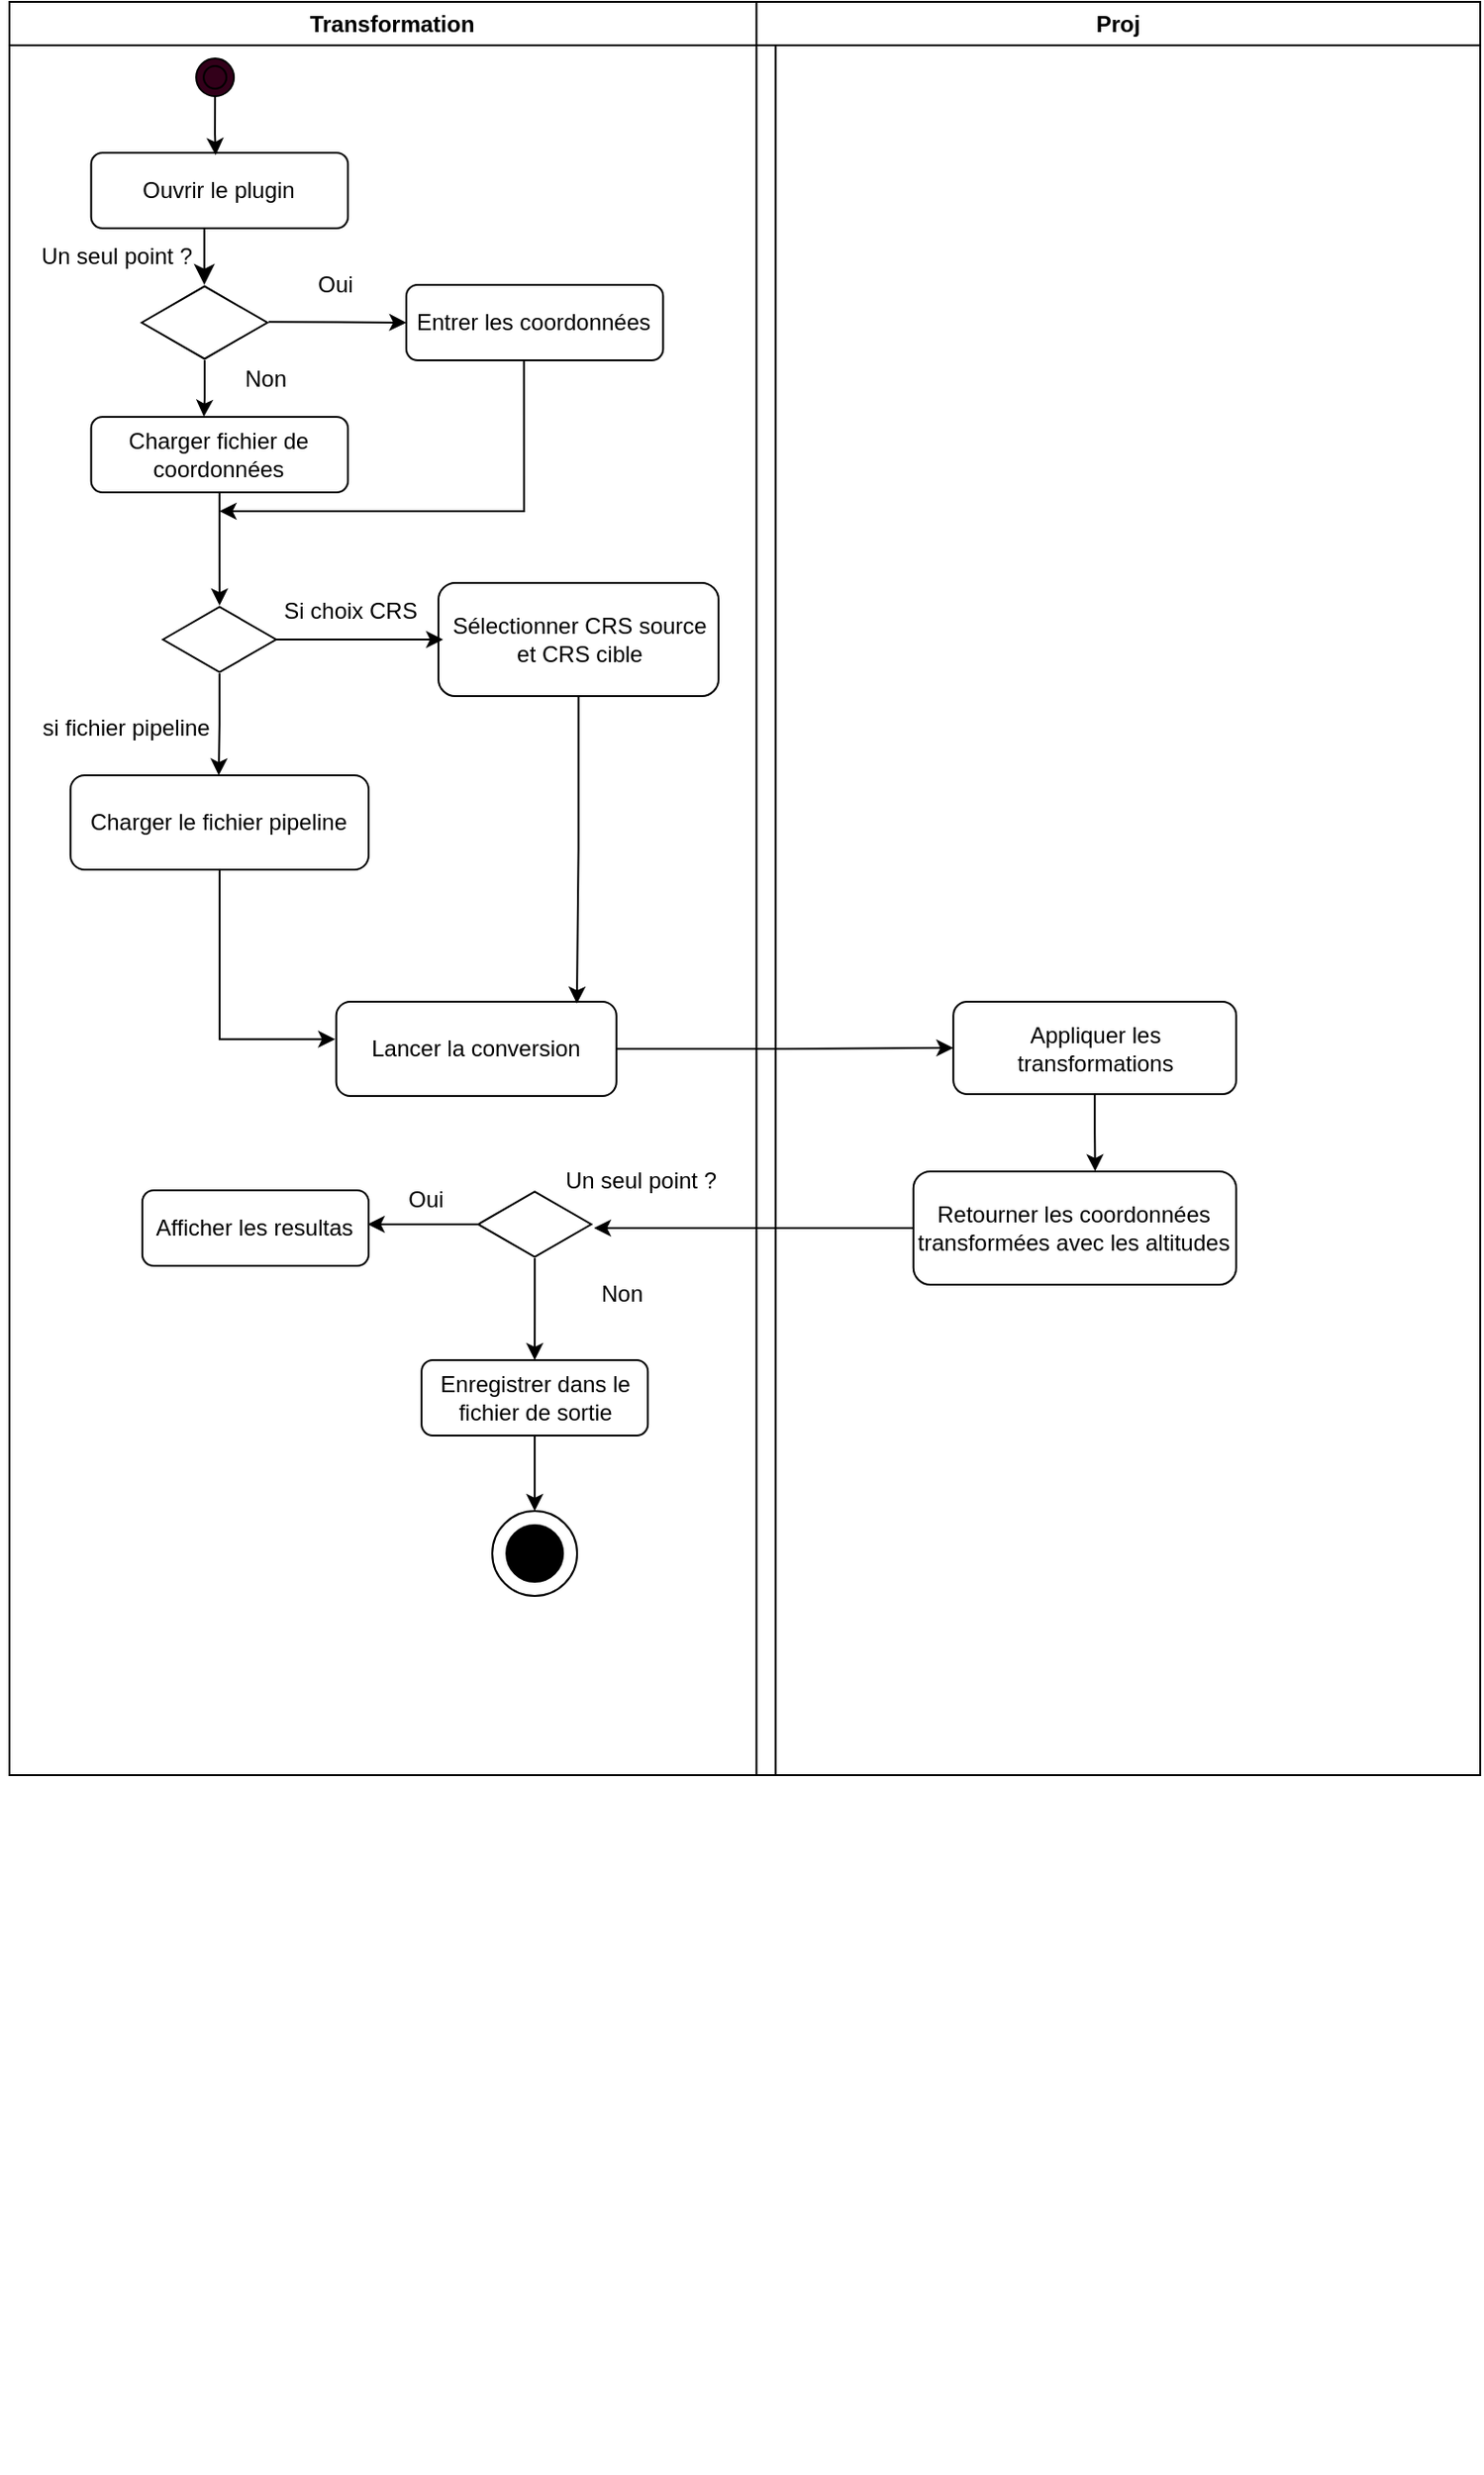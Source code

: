 <mxfile version="26.0.8">
  <diagram id="C5RBs43oDa-KdzZeNtuy" name="Page-1">
    <mxGraphModel dx="2298" dy="938" grid="1" gridSize="10" guides="1" tooltips="1" connect="1" arrows="1" fold="1" page="1" pageScale="1" pageWidth="827" pageHeight="1169" math="0" shadow="0">
      <root>
        <mxCell id="WIyWlLk6GJQsqaUBKTNV-0" />
        <mxCell id="WIyWlLk6GJQsqaUBKTNV-1" parent="WIyWlLk6GJQsqaUBKTNV-0" />
        <mxCell id="r1bhMPgMQMYkA-19FHw3-38" value="" style="group" parent="WIyWlLk6GJQsqaUBKTNV-1" vertex="1" connectable="0">
          <mxGeometry x="20" y="30" width="780" height="1310" as="geometry" />
        </mxCell>
        <mxCell id="r1bhMPgMQMYkA-19FHw3-5" value="Transformation" style="swimlane;whiteSpace=wrap;html=1;" parent="r1bhMPgMQMYkA-19FHw3-38" vertex="1">
          <mxGeometry width="406.31" height="940" as="geometry" />
        </mxCell>
        <mxCell id="r1bhMPgMQMYkA-19FHw3-8" value="Ouvrir le plugin" style="rounded=1;whiteSpace=wrap;html=1;" parent="r1bhMPgMQMYkA-19FHw3-5" vertex="1">
          <mxGeometry x="43.333" y="80" width="136.19" height="40" as="geometry" />
        </mxCell>
        <mxCell id="r1bhMPgMQMYkA-19FHw3-11" value="" style="edgeStyle=orthogonalEdgeStyle;rounded=0;orthogonalLoop=1;jettySize=auto;html=1;entryX=0.485;entryY=0.03;entryDx=0;entryDy=0;entryPerimeter=0;" parent="r1bhMPgMQMYkA-19FHw3-5" source="r1bhMPgMQMYkA-19FHw3-10" target="r1bhMPgMQMYkA-19FHw3-8" edge="1">
          <mxGeometry relative="1" as="geometry">
            <mxPoint x="111.429" y="40" as="sourcePoint" />
          </mxGeometry>
        </mxCell>
        <mxCell id="r1bhMPgMQMYkA-19FHw3-10" value="" style="ellipse;shape=doubleEllipse;whiteSpace=wrap;html=1;aspect=fixed;fillColor=#33001A;" parent="r1bhMPgMQMYkA-19FHw3-5" vertex="1">
          <mxGeometry x="99.048" y="30" width="20" height="20" as="geometry" />
        </mxCell>
        <mxCell id="r1bhMPgMQMYkA-19FHw3-13" value="" style="edgeStyle=segmentEdgeStyle;endArrow=classic;html=1;curved=0;rounded=0;endSize=8;startSize=8;exitX=0.5;exitY=1;exitDx=0;exitDy=0;" parent="r1bhMPgMQMYkA-19FHw3-5" edge="1">
          <mxGeometry width="50" height="50" relative="1" as="geometry">
            <mxPoint x="103.349" y="120" as="sourcePoint" />
            <mxPoint x="103.349" y="150" as="targetPoint" />
          </mxGeometry>
        </mxCell>
        <mxCell id="r1bhMPgMQMYkA-19FHw3-25" style="edgeStyle=orthogonalEdgeStyle;rounded=0;orthogonalLoop=1;jettySize=auto;html=1;" parent="r1bhMPgMQMYkA-19FHw3-5" source="r1bhMPgMQMYkA-19FHw3-14" edge="1">
          <mxGeometry relative="1" as="geometry">
            <mxPoint x="111.429" y="320" as="targetPoint" />
          </mxGeometry>
        </mxCell>
        <mxCell id="r1bhMPgMQMYkA-19FHw3-14" value="Charger fichier de coordonnées" style="rounded=1;whiteSpace=wrap;html=1;" parent="r1bhMPgMQMYkA-19FHw3-5" vertex="1">
          <mxGeometry x="43.333" y="220" width="136.19" height="40" as="geometry" />
        </mxCell>
        <mxCell id="r1bhMPgMQMYkA-19FHw3-24" style="edgeStyle=orthogonalEdgeStyle;rounded=0;orthogonalLoop=1;jettySize=auto;html=1;exitX=0.458;exitY=0.985;exitDx=0;exitDy=0;exitPerimeter=0;" parent="r1bhMPgMQMYkA-19FHw3-5" source="r1bhMPgMQMYkA-19FHw3-15" edge="1">
          <mxGeometry relative="1" as="geometry">
            <mxPoint x="111.429" y="270" as="targetPoint" />
            <Array as="points">
              <mxPoint x="272.381" y="270" />
              <mxPoint x="162.19" y="270" />
            </Array>
          </mxGeometry>
        </mxCell>
        <mxCell id="r1bhMPgMQMYkA-19FHw3-15" value="Entrer les coordonnées" style="rounded=1;whiteSpace=wrap;html=1;" parent="r1bhMPgMQMYkA-19FHw3-5" vertex="1">
          <mxGeometry x="210.476" y="150" width="136.19" height="40" as="geometry" />
        </mxCell>
        <mxCell id="r1bhMPgMQMYkA-19FHw3-18" value="" style="edgeStyle=orthogonalEdgeStyle;rounded=0;orthogonalLoop=1;jettySize=auto;html=1;entryX=0.439;entryY=-0.003;entryDx=0;entryDy=0;entryPerimeter=0;" parent="r1bhMPgMQMYkA-19FHw3-5" source="r1bhMPgMQMYkA-19FHw3-16" target="r1bhMPgMQMYkA-19FHw3-14" edge="1">
          <mxGeometry relative="1" as="geometry" />
        </mxCell>
        <mxCell id="r1bhMPgMQMYkA-19FHw3-19" value="" style="edgeStyle=orthogonalEdgeStyle;rounded=0;orthogonalLoop=1;jettySize=auto;html=1;exitX=1.01;exitY=0.492;exitDx=0;exitDy=0;exitPerimeter=0;" parent="r1bhMPgMQMYkA-19FHw3-5" source="r1bhMPgMQMYkA-19FHw3-16" target="r1bhMPgMQMYkA-19FHw3-15" edge="1">
          <mxGeometry relative="1" as="geometry">
            <mxPoint x="185.714" y="150" as="sourcePoint" />
          </mxGeometry>
        </mxCell>
        <mxCell id="r1bhMPgMQMYkA-19FHw3-16" value="" style="html=1;whiteSpace=wrap;aspect=fixed;shape=isoRectangle;" parent="r1bhMPgMQMYkA-19FHw3-5" vertex="1">
          <mxGeometry x="70.15" y="150" width="66.67" height="40" as="geometry" />
        </mxCell>
        <mxCell id="r1bhMPgMQMYkA-19FHw3-17" value="Un seul point ?" style="text;html=1;align=center;verticalAlign=middle;whiteSpace=wrap;rounded=0;" parent="r1bhMPgMQMYkA-19FHw3-5" vertex="1">
          <mxGeometry x="-4.76" y="120" width="123.81" height="30" as="geometry" />
        </mxCell>
        <mxCell id="r1bhMPgMQMYkA-19FHw3-22" value="Oui" style="text;html=1;align=center;verticalAlign=middle;whiteSpace=wrap;rounded=0;" parent="r1bhMPgMQMYkA-19FHw3-5" vertex="1">
          <mxGeometry x="136.19" y="140" width="74.286" height="20" as="geometry" />
        </mxCell>
        <mxCell id="r1bhMPgMQMYkA-19FHw3-23" value="Non" style="text;html=1;align=center;verticalAlign=middle;whiteSpace=wrap;rounded=0;" parent="r1bhMPgMQMYkA-19FHw3-5" vertex="1">
          <mxGeometry x="99.048" y="190" width="74.286" height="20" as="geometry" />
        </mxCell>
        <mxCell id="r1bhMPgMQMYkA-19FHw3-27" value="Sélectionner CRS source et CRS cible" style="rounded=1;whiteSpace=wrap;html=1;" parent="r1bhMPgMQMYkA-19FHw3-5" vertex="1">
          <mxGeometry x="227.505" y="308" width="148.571" height="60" as="geometry" />
        </mxCell>
        <mxCell id="r1bhMPgMQMYkA-19FHw3-34" style="edgeStyle=orthogonalEdgeStyle;rounded=0;orthogonalLoop=1;jettySize=auto;html=1;" parent="r1bhMPgMQMYkA-19FHw3-5" source="r1bhMPgMQMYkA-19FHw3-28" edge="1">
          <mxGeometry relative="1" as="geometry">
            <mxPoint x="230" y="338" as="targetPoint" />
          </mxGeometry>
        </mxCell>
        <mxCell id="r1bhMPgMQMYkA-19FHw3-35" style="edgeStyle=orthogonalEdgeStyle;rounded=0;orthogonalLoop=1;jettySize=auto;html=1;" parent="r1bhMPgMQMYkA-19FHw3-5" source="r1bhMPgMQMYkA-19FHw3-28" edge="1">
          <mxGeometry relative="1" as="geometry">
            <mxPoint x="111" y="410" as="targetPoint" />
          </mxGeometry>
        </mxCell>
        <mxCell id="r1bhMPgMQMYkA-19FHw3-28" value="" style="html=1;whiteSpace=wrap;aspect=fixed;shape=isoRectangle;" parent="r1bhMPgMQMYkA-19FHw3-5" vertex="1">
          <mxGeometry x="81.428" y="320" width="60" height="36" as="geometry" />
        </mxCell>
        <mxCell id="r1bhMPgMQMYkA-19FHw3-30" value="si fichier pipeline " style="text;html=1;align=center;verticalAlign=middle;whiteSpace=wrap;rounded=0;" parent="r1bhMPgMQMYkA-19FHw3-5" vertex="1">
          <mxGeometry y="370" width="123.81" height="30" as="geometry" />
        </mxCell>
        <mxCell id="r1bhMPgMQMYkA-19FHw3-36" value="Lancer la conversion" style="rounded=1;whiteSpace=wrap;html=1;" parent="r1bhMPgMQMYkA-19FHw3-5" vertex="1">
          <mxGeometry x="173.33" y="530" width="148.57" height="50" as="geometry" />
        </mxCell>
        <mxCell id="t3LPYu36iEzTX5y1IjiE-4" style="edgeStyle=orthogonalEdgeStyle;rounded=0;orthogonalLoop=1;jettySize=auto;html=1;entryX=-0.004;entryY=0.398;entryDx=0;entryDy=0;entryPerimeter=0;" edge="1" parent="r1bhMPgMQMYkA-19FHw3-5" source="r1bhMPgMQMYkA-19FHw3-39" target="r1bhMPgMQMYkA-19FHw3-36">
          <mxGeometry relative="1" as="geometry">
            <mxPoint x="160" y="560" as="targetPoint" />
            <Array as="points">
              <mxPoint x="111" y="550" />
            </Array>
          </mxGeometry>
        </mxCell>
        <mxCell id="r1bhMPgMQMYkA-19FHw3-39" value="Charger le fichier pipeline" style="rounded=1;whiteSpace=wrap;html=1;" parent="r1bhMPgMQMYkA-19FHw3-5" vertex="1">
          <mxGeometry x="32.38" y="410" width="158.1" height="50" as="geometry" />
        </mxCell>
        <mxCell id="r1bhMPgMQMYkA-19FHw3-48" value="Afficher les resultas" style="rounded=1;whiteSpace=wrap;html=1;" parent="r1bhMPgMQMYkA-19FHw3-5" vertex="1">
          <mxGeometry x="70.48" y="630" width="120" height="40" as="geometry" />
        </mxCell>
        <mxCell id="r1bhMPgMQMYkA-19FHw3-57" style="edgeStyle=orthogonalEdgeStyle;rounded=0;orthogonalLoop=1;jettySize=auto;html=1;entryX=0.5;entryY=0;entryDx=0;entryDy=0;" parent="r1bhMPgMQMYkA-19FHw3-5" source="r1bhMPgMQMYkA-19FHw3-50" target="r1bhMPgMQMYkA-19FHw3-56" edge="1">
          <mxGeometry relative="1" as="geometry" />
        </mxCell>
        <mxCell id="r1bhMPgMQMYkA-19FHw3-50" value="Enregistrer dans le fichier de sortie" style="rounded=1;whiteSpace=wrap;html=1;" parent="r1bhMPgMQMYkA-19FHw3-5" vertex="1">
          <mxGeometry x="218.57" y="720" width="120" height="40" as="geometry" />
        </mxCell>
        <mxCell id="r1bhMPgMQMYkA-19FHw3-52" value="" style="ellipse;whiteSpace=wrap;html=1;aspect=fixed;fillColor=#000000;" parent="r1bhMPgMQMYkA-19FHw3-5" vertex="1">
          <mxGeometry x="263.57" y="807.5" width="30" height="30" as="geometry" />
        </mxCell>
        <mxCell id="r1bhMPgMQMYkA-19FHw3-56" value="" style="ellipse;whiteSpace=wrap;html=1;aspect=fixed;fillColor=none;" parent="r1bhMPgMQMYkA-19FHw3-5" vertex="1">
          <mxGeometry x="256.07" y="800" width="45" height="45" as="geometry" />
        </mxCell>
        <mxCell id="t3LPYu36iEzTX5y1IjiE-0" value="Si choix CRS" style="text;html=1;align=center;verticalAlign=middle;whiteSpace=wrap;rounded=0;" vertex="1" parent="r1bhMPgMQMYkA-19FHw3-5">
          <mxGeometry x="119.05" y="308" width="123.81" height="30" as="geometry" />
        </mxCell>
        <mxCell id="t3LPYu36iEzTX5y1IjiE-2" style="edgeStyle=orthogonalEdgeStyle;rounded=0;orthogonalLoop=1;jettySize=auto;html=1;entryX=0.859;entryY=0.02;entryDx=0;entryDy=0;entryPerimeter=0;" edge="1" parent="r1bhMPgMQMYkA-19FHw3-5" source="r1bhMPgMQMYkA-19FHw3-27" target="r1bhMPgMQMYkA-19FHw3-36">
          <mxGeometry relative="1" as="geometry" />
        </mxCell>
        <mxCell id="t3LPYu36iEzTX5y1IjiE-8" style="edgeStyle=orthogonalEdgeStyle;rounded=0;orthogonalLoop=1;jettySize=auto;html=1;" edge="1" parent="r1bhMPgMQMYkA-19FHw3-5" source="t3LPYu36iEzTX5y1IjiE-6">
          <mxGeometry relative="1" as="geometry">
            <mxPoint x="190" y="648.0" as="targetPoint" />
          </mxGeometry>
        </mxCell>
        <mxCell id="t3LPYu36iEzTX5y1IjiE-9" style="edgeStyle=orthogonalEdgeStyle;rounded=0;orthogonalLoop=1;jettySize=auto;html=1;" edge="1" parent="r1bhMPgMQMYkA-19FHw3-5" source="t3LPYu36iEzTX5y1IjiE-6">
          <mxGeometry relative="1" as="geometry">
            <mxPoint x="278.568" y="720" as="targetPoint" />
          </mxGeometry>
        </mxCell>
        <mxCell id="t3LPYu36iEzTX5y1IjiE-6" value="" style="html=1;whiteSpace=wrap;aspect=fixed;shape=isoRectangle;" vertex="1" parent="r1bhMPgMQMYkA-19FHw3-5">
          <mxGeometry x="248.568" y="630" width="60" height="36" as="geometry" />
        </mxCell>
        <mxCell id="t3LPYu36iEzTX5y1IjiE-7" value="Un seul point ?" style="text;html=1;align=center;verticalAlign=middle;whiteSpace=wrap;rounded=0;" vertex="1" parent="r1bhMPgMQMYkA-19FHw3-5">
          <mxGeometry x="272.5" y="610" width="123.81" height="30" as="geometry" />
        </mxCell>
        <mxCell id="t3LPYu36iEzTX5y1IjiE-10" value="Non" style="text;html=1;align=center;verticalAlign=middle;whiteSpace=wrap;rounded=0;" vertex="1" parent="r1bhMPgMQMYkA-19FHw3-5">
          <mxGeometry x="290" y="670" width="70" height="30" as="geometry" />
        </mxCell>
        <mxCell id="t3LPYu36iEzTX5y1IjiE-11" value="Oui" style="text;html=1;align=center;verticalAlign=middle;whiteSpace=wrap;rounded=0;" vertex="1" parent="r1bhMPgMQMYkA-19FHw3-5">
          <mxGeometry x="186.07" y="620" width="70" height="30" as="geometry" />
        </mxCell>
        <mxCell id="r1bhMPgMQMYkA-19FHw3-6" value="Proj" style="swimlane;whiteSpace=wrap;html=1;" parent="r1bhMPgMQMYkA-19FHw3-38" vertex="1">
          <mxGeometry x="396.19" width="383.81" height="940" as="geometry" />
        </mxCell>
        <mxCell id="r1bhMPgMQMYkA-19FHw3-42" value="Appliquer les transformations" style="rounded=1;whiteSpace=wrap;html=1;" parent="r1bhMPgMQMYkA-19FHw3-6" vertex="1">
          <mxGeometry x="104.4" y="530" width="150" height="49" as="geometry" />
        </mxCell>
        <mxCell id="r1bhMPgMQMYkA-19FHw3-47" style="edgeStyle=orthogonalEdgeStyle;rounded=0;orthogonalLoop=1;jettySize=auto;html=1;" parent="r1bhMPgMQMYkA-19FHw3-6" source="r1bhMPgMQMYkA-19FHw3-46" edge="1">
          <mxGeometry relative="1" as="geometry">
            <mxPoint x="-86.19" y="650" as="targetPoint" />
          </mxGeometry>
        </mxCell>
        <mxCell id="r1bhMPgMQMYkA-19FHw3-46" value="Retourner les coordonnées transformées avec les altitudes" style="rounded=1;whiteSpace=wrap;html=1;" parent="r1bhMPgMQMYkA-19FHw3-6" vertex="1">
          <mxGeometry x="83.21" y="620" width="171.19" height="60" as="geometry" />
        </mxCell>
        <mxCell id="t3LPYu36iEzTX5y1IjiE-5" style="edgeStyle=orthogonalEdgeStyle;rounded=0;orthogonalLoop=1;jettySize=auto;html=1;entryX=0.563;entryY=-0.002;entryDx=0;entryDy=0;entryPerimeter=0;" edge="1" parent="r1bhMPgMQMYkA-19FHw3-6" source="r1bhMPgMQMYkA-19FHw3-42" target="r1bhMPgMQMYkA-19FHw3-46">
          <mxGeometry relative="1" as="geometry" />
        </mxCell>
        <mxCell id="r1bhMPgMQMYkA-19FHw3-41" style="edgeStyle=orthogonalEdgeStyle;rounded=0;orthogonalLoop=1;jettySize=auto;html=1;entryX=0;entryY=0.5;entryDx=0;entryDy=0;" parent="r1bhMPgMQMYkA-19FHw3-38" source="r1bhMPgMQMYkA-19FHw3-36" edge="1" target="r1bhMPgMQMYkA-19FHw3-42">
          <mxGeometry relative="1" as="geometry">
            <mxPoint x="490" y="439" as="targetPoint" />
          </mxGeometry>
        </mxCell>
      </root>
    </mxGraphModel>
  </diagram>
</mxfile>

